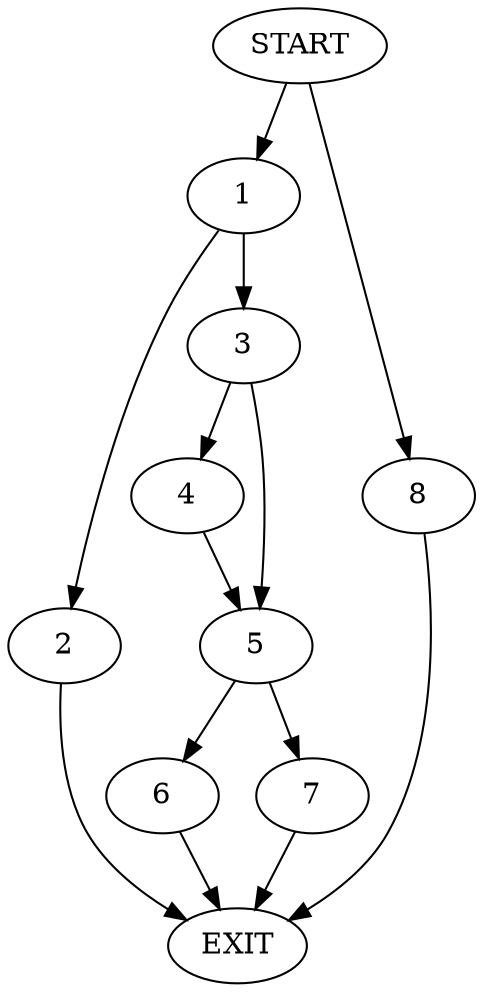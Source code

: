 digraph {
0 [label="START"]
9 [label="EXIT"]
0 -> 1
1 -> 2
1 -> 3
3 -> 4
3 -> 5
2 -> 9
4 -> 5
5 -> 6
5 -> 7
6 -> 9
7 -> 9
0 -> 8
8 -> 9
}
